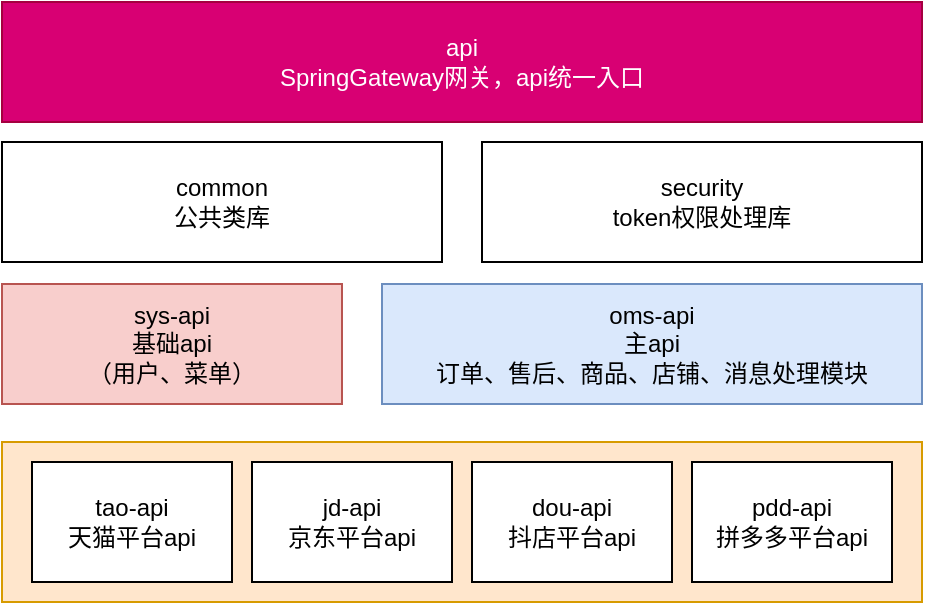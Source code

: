 <mxfile version="24.0.6" type="device">
  <diagram name="Page-1" id="c7488fd3-1785-93aa-aadb-54a6760d102a">
    <mxGraphModel dx="1434" dy="746" grid="1" gridSize="10" guides="1" tooltips="1" connect="1" arrows="1" fold="1" page="1" pageScale="1" pageWidth="1100" pageHeight="850" background="none" math="0" shadow="0">
      <root>
        <mxCell id="0" />
        <mxCell id="1" parent="0" />
        <mxCell id="Y18K0-ZkQQWjHe0wcU7F-3" value="api&lt;div&gt;SpringGateway网关，api统一入口&lt;/div&gt;" style="rounded=0;whiteSpace=wrap;html=1;fillColor=#d80073;fontColor=#ffffff;strokeColor=#A50040;" vertex="1" parent="1">
          <mxGeometry x="110" y="10" width="460" height="60" as="geometry" />
        </mxCell>
        <mxCell id="Y18K0-ZkQQWjHe0wcU7F-4" value="" style="rounded=0;whiteSpace=wrap;html=1;fillColor=#ffe6cc;strokeColor=#d79b00;" vertex="1" parent="1">
          <mxGeometry x="110" y="230" width="460" height="80" as="geometry" />
        </mxCell>
        <mxCell id="Y18K0-ZkQQWjHe0wcU7F-5" value="sys-api&lt;div&gt;基础api&lt;/div&gt;&lt;div&gt;（用户、菜单）&lt;/div&gt;" style="rounded=0;whiteSpace=wrap;html=1;fillColor=#f8cecc;strokeColor=#b85450;" vertex="1" parent="1">
          <mxGeometry x="110" y="151" width="170" height="60" as="geometry" />
        </mxCell>
        <mxCell id="Y18K0-ZkQQWjHe0wcU7F-6" value="oms-api&lt;div&gt;主api&lt;/div&gt;&lt;div&gt;订单、售后、商品、店铺、消息处理模块&lt;/div&gt;" style="rounded=0;whiteSpace=wrap;html=1;fillColor=#dae8fc;strokeColor=#6c8ebf;" vertex="1" parent="1">
          <mxGeometry x="300" y="151" width="270" height="60" as="geometry" />
        </mxCell>
        <mxCell id="Y18K0-ZkQQWjHe0wcU7F-7" value="common&lt;div&gt;公共类库&lt;/div&gt;" style="rounded=0;whiteSpace=wrap;html=1;" vertex="1" parent="1">
          <mxGeometry x="110" y="80" width="220" height="60" as="geometry" />
        </mxCell>
        <mxCell id="Y18K0-ZkQQWjHe0wcU7F-8" value="security&lt;div&gt;token权限处理库&lt;/div&gt;" style="rounded=0;whiteSpace=wrap;html=1;" vertex="1" parent="1">
          <mxGeometry x="350" y="80" width="220" height="60" as="geometry" />
        </mxCell>
        <mxCell id="Y18K0-ZkQQWjHe0wcU7F-9" value="tao-api&lt;div&gt;天猫平台api&lt;/div&gt;" style="rounded=0;whiteSpace=wrap;html=1;" vertex="1" parent="1">
          <mxGeometry x="125" y="240" width="100" height="60" as="geometry" />
        </mxCell>
        <mxCell id="Y18K0-ZkQQWjHe0wcU7F-10" value="jd-api&lt;div&gt;京东平台api&lt;/div&gt;" style="rounded=0;whiteSpace=wrap;html=1;" vertex="1" parent="1">
          <mxGeometry x="235" y="240" width="100" height="60" as="geometry" />
        </mxCell>
        <mxCell id="Y18K0-ZkQQWjHe0wcU7F-11" value="dou-api&lt;div&gt;抖店平台api&lt;/div&gt;" style="rounded=0;whiteSpace=wrap;html=1;" vertex="1" parent="1">
          <mxGeometry x="345" y="240" width="100" height="60" as="geometry" />
        </mxCell>
        <mxCell id="Y18K0-ZkQQWjHe0wcU7F-13" value="pdd-api&lt;div&gt;拼多多平台api&lt;/div&gt;" style="rounded=0;whiteSpace=wrap;html=1;" vertex="1" parent="1">
          <mxGeometry x="455" y="240" width="100" height="60" as="geometry" />
        </mxCell>
      </root>
    </mxGraphModel>
  </diagram>
</mxfile>
